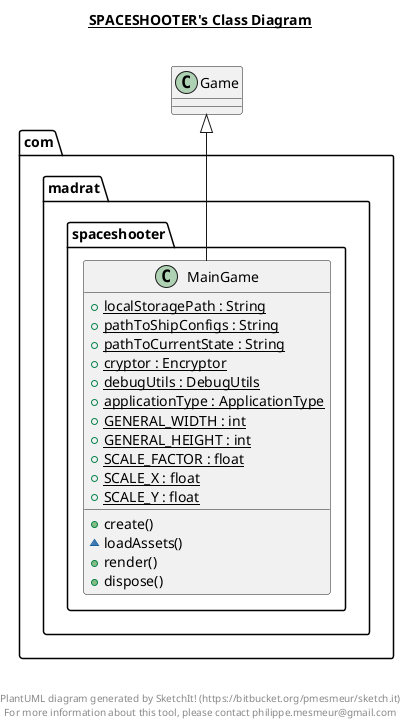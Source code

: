 @startuml

title __SPACESHOOTER's Class Diagram__\n

  package com.madrat.spaceshooter {
    class MainGame {
        {static} + localStoragePath : String
        {static} + pathToShipConfigs : String
        {static} + pathToCurrentState : String
        {static} + cryptor : Encryptor
        {static} + debugUtils : DebugUtils
        {static} + applicationType : ApplicationType
        {static} + GENERAL_WIDTH : int
        {static} + GENERAL_HEIGHT : int
        {static} + SCALE_FACTOR : float
        {static} + SCALE_X : float
        {static} + SCALE_Y : float
        + create()
        ~ loadAssets()
        + render()
        + dispose()
    }
  }
  

  MainGame -up-|> Game


right footer


PlantUML diagram generated by SketchIt! (https://bitbucket.org/pmesmeur/sketch.it)
For more information about this tool, please contact philippe.mesmeur@gmail.com
endfooter

@enduml
